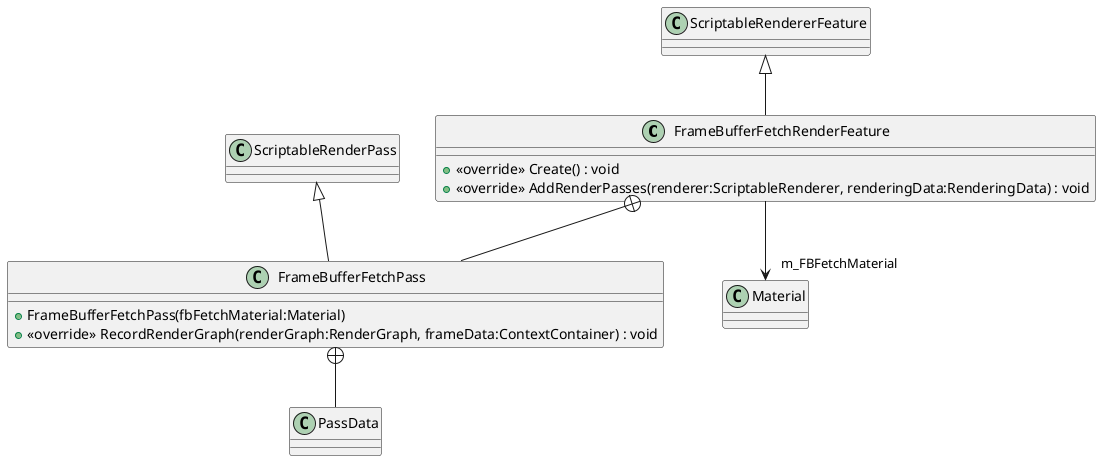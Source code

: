 @startuml
class FrameBufferFetchRenderFeature {
    + <<override>> Create() : void
    + <<override>> AddRenderPasses(renderer:ScriptableRenderer, renderingData:RenderingData) : void
}
class FrameBufferFetchPass {
    + FrameBufferFetchPass(fbFetchMaterial:Material)
    + <<override>> RecordRenderGraph(renderGraph:RenderGraph, frameData:ContextContainer) : void
}
class PassData {
}
ScriptableRendererFeature <|-- FrameBufferFetchRenderFeature
FrameBufferFetchRenderFeature --> "m_FBFetchMaterial" Material
FrameBufferFetchRenderFeature +-- FrameBufferFetchPass
ScriptableRenderPass <|-- FrameBufferFetchPass
FrameBufferFetchPass +-- PassData
@enduml
